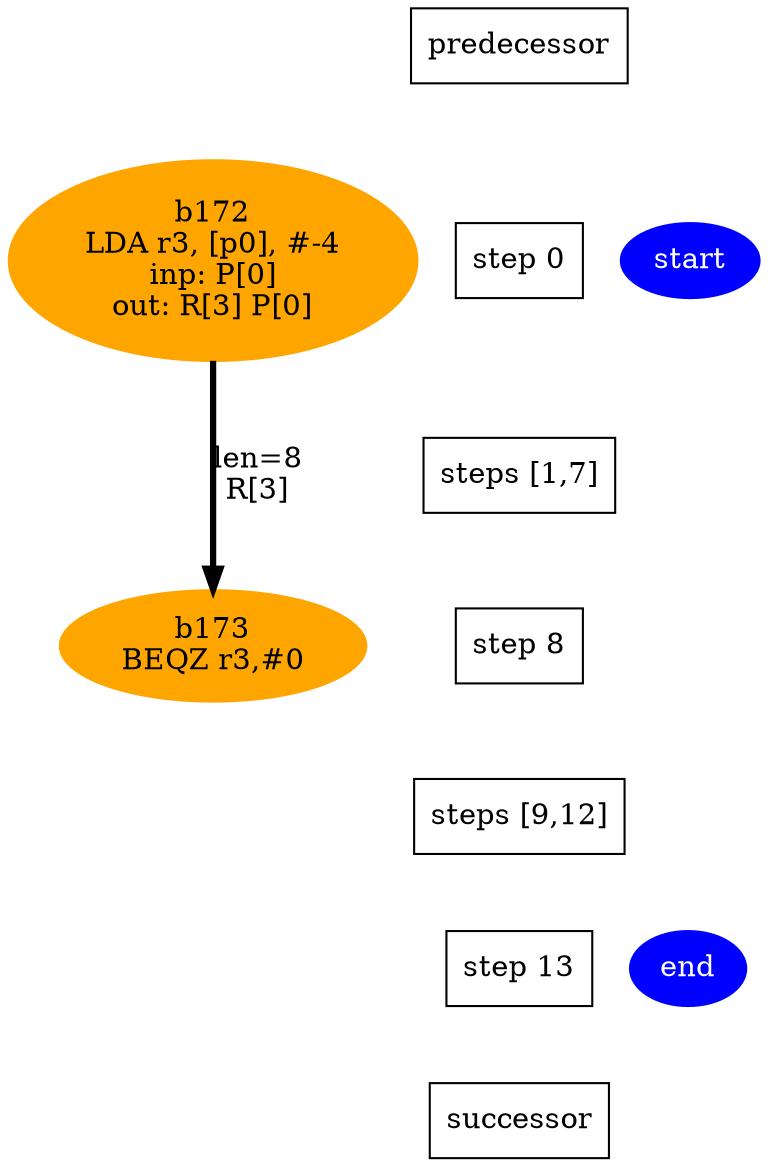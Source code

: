 digraph N {
 b172[color=orange,fontcolor=black,style=filled,label="b172\nLDA r3, [p0], #-4\ninp: P[0]\nout: R[3] P[0]"];  {rank=same; S0;  b172;}
 b173[color=orange,fontcolor=black,style=filled,label="b173\nBEQZ r3,#0"];  {rank=same; S8;  b173;}
 start [color=blue,fontcolor=white,style=filled,label="start"];  {rank=same; S0;  start;}
 end [color=blue,fontcolor=white,style=filled,label="end"];  {rank=same; S13;  end;}
   b172 -> b173 [color=black,fontcolor=black,penwidth=3,label="len=8\nR[3]",weight=1000];
  Sm1 [label="predecessor",shape=box];
  S0 [label="step 0",shape=box];
  Sm1 -> S0[style=invis,weight=9000];
  S1_S7 [label="steps [1,7]",shape=box];
  S0 -> S1_S7[style=invis,weight=9000];
  S8 [label="step 8",shape=box];
  S1_S7 -> S8[style=invis,weight=9000];
  S9_S12 [label="steps [9,12]",shape=box];
  S8 -> S9_S12[style=invis,weight=9000];
  S13 [label="step 13",shape=box];
  S9_S12 -> S13[style=invis,weight=9000];
  S14 [label="successor",shape=box];
  S13 -> S14[style=invis,weight=9000];
}
